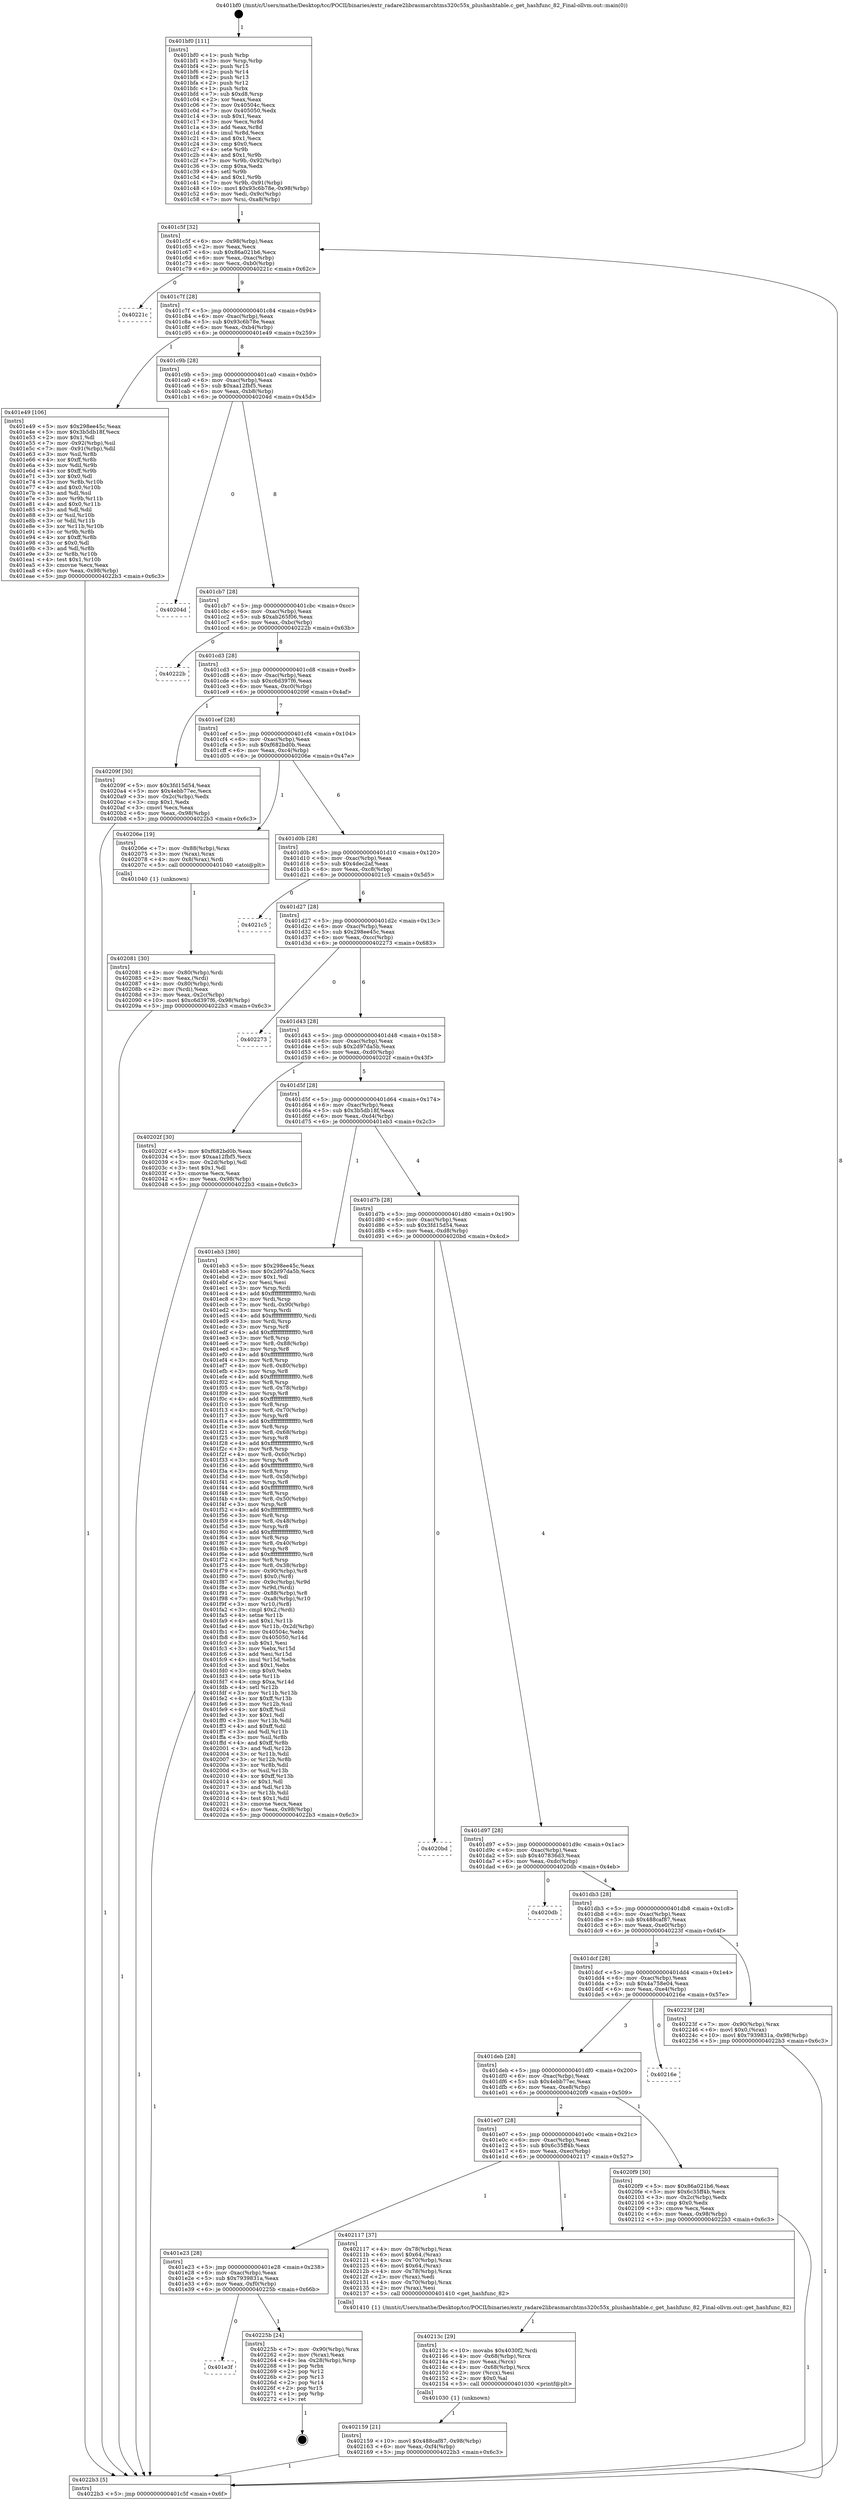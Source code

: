 digraph "0x401bf0" {
  label = "0x401bf0 (/mnt/c/Users/mathe/Desktop/tcc/POCII/binaries/extr_radare2librasmarchtms320c55x_plushashtable.c_get_hashfunc_82_Final-ollvm.out::main(0))"
  labelloc = "t"
  node[shape=record]

  Entry [label="",width=0.3,height=0.3,shape=circle,fillcolor=black,style=filled]
  "0x401c5f" [label="{
     0x401c5f [32]\l
     | [instrs]\l
     &nbsp;&nbsp;0x401c5f \<+6\>: mov -0x98(%rbp),%eax\l
     &nbsp;&nbsp;0x401c65 \<+2\>: mov %eax,%ecx\l
     &nbsp;&nbsp;0x401c67 \<+6\>: sub $0x86a021b6,%ecx\l
     &nbsp;&nbsp;0x401c6d \<+6\>: mov %eax,-0xac(%rbp)\l
     &nbsp;&nbsp;0x401c73 \<+6\>: mov %ecx,-0xb0(%rbp)\l
     &nbsp;&nbsp;0x401c79 \<+6\>: je 000000000040221c \<main+0x62c\>\l
  }"]
  "0x40221c" [label="{
     0x40221c\l
  }", style=dashed]
  "0x401c7f" [label="{
     0x401c7f [28]\l
     | [instrs]\l
     &nbsp;&nbsp;0x401c7f \<+5\>: jmp 0000000000401c84 \<main+0x94\>\l
     &nbsp;&nbsp;0x401c84 \<+6\>: mov -0xac(%rbp),%eax\l
     &nbsp;&nbsp;0x401c8a \<+5\>: sub $0x93c6b78e,%eax\l
     &nbsp;&nbsp;0x401c8f \<+6\>: mov %eax,-0xb4(%rbp)\l
     &nbsp;&nbsp;0x401c95 \<+6\>: je 0000000000401e49 \<main+0x259\>\l
  }"]
  Exit [label="",width=0.3,height=0.3,shape=circle,fillcolor=black,style=filled,peripheries=2]
  "0x401e49" [label="{
     0x401e49 [106]\l
     | [instrs]\l
     &nbsp;&nbsp;0x401e49 \<+5\>: mov $0x298ee45c,%eax\l
     &nbsp;&nbsp;0x401e4e \<+5\>: mov $0x3b5db18f,%ecx\l
     &nbsp;&nbsp;0x401e53 \<+2\>: mov $0x1,%dl\l
     &nbsp;&nbsp;0x401e55 \<+7\>: mov -0x92(%rbp),%sil\l
     &nbsp;&nbsp;0x401e5c \<+7\>: mov -0x91(%rbp),%dil\l
     &nbsp;&nbsp;0x401e63 \<+3\>: mov %sil,%r8b\l
     &nbsp;&nbsp;0x401e66 \<+4\>: xor $0xff,%r8b\l
     &nbsp;&nbsp;0x401e6a \<+3\>: mov %dil,%r9b\l
     &nbsp;&nbsp;0x401e6d \<+4\>: xor $0xff,%r9b\l
     &nbsp;&nbsp;0x401e71 \<+3\>: xor $0x0,%dl\l
     &nbsp;&nbsp;0x401e74 \<+3\>: mov %r8b,%r10b\l
     &nbsp;&nbsp;0x401e77 \<+4\>: and $0x0,%r10b\l
     &nbsp;&nbsp;0x401e7b \<+3\>: and %dl,%sil\l
     &nbsp;&nbsp;0x401e7e \<+3\>: mov %r9b,%r11b\l
     &nbsp;&nbsp;0x401e81 \<+4\>: and $0x0,%r11b\l
     &nbsp;&nbsp;0x401e85 \<+3\>: and %dl,%dil\l
     &nbsp;&nbsp;0x401e88 \<+3\>: or %sil,%r10b\l
     &nbsp;&nbsp;0x401e8b \<+3\>: or %dil,%r11b\l
     &nbsp;&nbsp;0x401e8e \<+3\>: xor %r11b,%r10b\l
     &nbsp;&nbsp;0x401e91 \<+3\>: or %r9b,%r8b\l
     &nbsp;&nbsp;0x401e94 \<+4\>: xor $0xff,%r8b\l
     &nbsp;&nbsp;0x401e98 \<+3\>: or $0x0,%dl\l
     &nbsp;&nbsp;0x401e9b \<+3\>: and %dl,%r8b\l
     &nbsp;&nbsp;0x401e9e \<+3\>: or %r8b,%r10b\l
     &nbsp;&nbsp;0x401ea1 \<+4\>: test $0x1,%r10b\l
     &nbsp;&nbsp;0x401ea5 \<+3\>: cmovne %ecx,%eax\l
     &nbsp;&nbsp;0x401ea8 \<+6\>: mov %eax,-0x98(%rbp)\l
     &nbsp;&nbsp;0x401eae \<+5\>: jmp 00000000004022b3 \<main+0x6c3\>\l
  }"]
  "0x401c9b" [label="{
     0x401c9b [28]\l
     | [instrs]\l
     &nbsp;&nbsp;0x401c9b \<+5\>: jmp 0000000000401ca0 \<main+0xb0\>\l
     &nbsp;&nbsp;0x401ca0 \<+6\>: mov -0xac(%rbp),%eax\l
     &nbsp;&nbsp;0x401ca6 \<+5\>: sub $0xaa12fbf5,%eax\l
     &nbsp;&nbsp;0x401cab \<+6\>: mov %eax,-0xb8(%rbp)\l
     &nbsp;&nbsp;0x401cb1 \<+6\>: je 000000000040204d \<main+0x45d\>\l
  }"]
  "0x4022b3" [label="{
     0x4022b3 [5]\l
     | [instrs]\l
     &nbsp;&nbsp;0x4022b3 \<+5\>: jmp 0000000000401c5f \<main+0x6f\>\l
  }"]
  "0x401bf0" [label="{
     0x401bf0 [111]\l
     | [instrs]\l
     &nbsp;&nbsp;0x401bf0 \<+1\>: push %rbp\l
     &nbsp;&nbsp;0x401bf1 \<+3\>: mov %rsp,%rbp\l
     &nbsp;&nbsp;0x401bf4 \<+2\>: push %r15\l
     &nbsp;&nbsp;0x401bf6 \<+2\>: push %r14\l
     &nbsp;&nbsp;0x401bf8 \<+2\>: push %r13\l
     &nbsp;&nbsp;0x401bfa \<+2\>: push %r12\l
     &nbsp;&nbsp;0x401bfc \<+1\>: push %rbx\l
     &nbsp;&nbsp;0x401bfd \<+7\>: sub $0xd8,%rsp\l
     &nbsp;&nbsp;0x401c04 \<+2\>: xor %eax,%eax\l
     &nbsp;&nbsp;0x401c06 \<+7\>: mov 0x40504c,%ecx\l
     &nbsp;&nbsp;0x401c0d \<+7\>: mov 0x405050,%edx\l
     &nbsp;&nbsp;0x401c14 \<+3\>: sub $0x1,%eax\l
     &nbsp;&nbsp;0x401c17 \<+3\>: mov %ecx,%r8d\l
     &nbsp;&nbsp;0x401c1a \<+3\>: add %eax,%r8d\l
     &nbsp;&nbsp;0x401c1d \<+4\>: imul %r8d,%ecx\l
     &nbsp;&nbsp;0x401c21 \<+3\>: and $0x1,%ecx\l
     &nbsp;&nbsp;0x401c24 \<+3\>: cmp $0x0,%ecx\l
     &nbsp;&nbsp;0x401c27 \<+4\>: sete %r9b\l
     &nbsp;&nbsp;0x401c2b \<+4\>: and $0x1,%r9b\l
     &nbsp;&nbsp;0x401c2f \<+7\>: mov %r9b,-0x92(%rbp)\l
     &nbsp;&nbsp;0x401c36 \<+3\>: cmp $0xa,%edx\l
     &nbsp;&nbsp;0x401c39 \<+4\>: setl %r9b\l
     &nbsp;&nbsp;0x401c3d \<+4\>: and $0x1,%r9b\l
     &nbsp;&nbsp;0x401c41 \<+7\>: mov %r9b,-0x91(%rbp)\l
     &nbsp;&nbsp;0x401c48 \<+10\>: movl $0x93c6b78e,-0x98(%rbp)\l
     &nbsp;&nbsp;0x401c52 \<+6\>: mov %edi,-0x9c(%rbp)\l
     &nbsp;&nbsp;0x401c58 \<+7\>: mov %rsi,-0xa8(%rbp)\l
  }"]
  "0x401e3f" [label="{
     0x401e3f\l
  }", style=dashed]
  "0x40204d" [label="{
     0x40204d\l
  }", style=dashed]
  "0x401cb7" [label="{
     0x401cb7 [28]\l
     | [instrs]\l
     &nbsp;&nbsp;0x401cb7 \<+5\>: jmp 0000000000401cbc \<main+0xcc\>\l
     &nbsp;&nbsp;0x401cbc \<+6\>: mov -0xac(%rbp),%eax\l
     &nbsp;&nbsp;0x401cc2 \<+5\>: sub $0xab265f06,%eax\l
     &nbsp;&nbsp;0x401cc7 \<+6\>: mov %eax,-0xbc(%rbp)\l
     &nbsp;&nbsp;0x401ccd \<+6\>: je 000000000040222b \<main+0x63b\>\l
  }"]
  "0x40225b" [label="{
     0x40225b [24]\l
     | [instrs]\l
     &nbsp;&nbsp;0x40225b \<+7\>: mov -0x90(%rbp),%rax\l
     &nbsp;&nbsp;0x402262 \<+2\>: mov (%rax),%eax\l
     &nbsp;&nbsp;0x402264 \<+4\>: lea -0x28(%rbp),%rsp\l
     &nbsp;&nbsp;0x402268 \<+1\>: pop %rbx\l
     &nbsp;&nbsp;0x402269 \<+2\>: pop %r12\l
     &nbsp;&nbsp;0x40226b \<+2\>: pop %r13\l
     &nbsp;&nbsp;0x40226d \<+2\>: pop %r14\l
     &nbsp;&nbsp;0x40226f \<+2\>: pop %r15\l
     &nbsp;&nbsp;0x402271 \<+1\>: pop %rbp\l
     &nbsp;&nbsp;0x402272 \<+1\>: ret\l
  }"]
  "0x40222b" [label="{
     0x40222b\l
  }", style=dashed]
  "0x401cd3" [label="{
     0x401cd3 [28]\l
     | [instrs]\l
     &nbsp;&nbsp;0x401cd3 \<+5\>: jmp 0000000000401cd8 \<main+0xe8\>\l
     &nbsp;&nbsp;0x401cd8 \<+6\>: mov -0xac(%rbp),%eax\l
     &nbsp;&nbsp;0x401cde \<+5\>: sub $0xc6d397f6,%eax\l
     &nbsp;&nbsp;0x401ce3 \<+6\>: mov %eax,-0xc0(%rbp)\l
     &nbsp;&nbsp;0x401ce9 \<+6\>: je 000000000040209f \<main+0x4af\>\l
  }"]
  "0x402159" [label="{
     0x402159 [21]\l
     | [instrs]\l
     &nbsp;&nbsp;0x402159 \<+10\>: movl $0x488caf87,-0x98(%rbp)\l
     &nbsp;&nbsp;0x402163 \<+6\>: mov %eax,-0xf4(%rbp)\l
     &nbsp;&nbsp;0x402169 \<+5\>: jmp 00000000004022b3 \<main+0x6c3\>\l
  }"]
  "0x40209f" [label="{
     0x40209f [30]\l
     | [instrs]\l
     &nbsp;&nbsp;0x40209f \<+5\>: mov $0x3fd15d54,%eax\l
     &nbsp;&nbsp;0x4020a4 \<+5\>: mov $0x4ebb77ec,%ecx\l
     &nbsp;&nbsp;0x4020a9 \<+3\>: mov -0x2c(%rbp),%edx\l
     &nbsp;&nbsp;0x4020ac \<+3\>: cmp $0x1,%edx\l
     &nbsp;&nbsp;0x4020af \<+3\>: cmovl %ecx,%eax\l
     &nbsp;&nbsp;0x4020b2 \<+6\>: mov %eax,-0x98(%rbp)\l
     &nbsp;&nbsp;0x4020b8 \<+5\>: jmp 00000000004022b3 \<main+0x6c3\>\l
  }"]
  "0x401cef" [label="{
     0x401cef [28]\l
     | [instrs]\l
     &nbsp;&nbsp;0x401cef \<+5\>: jmp 0000000000401cf4 \<main+0x104\>\l
     &nbsp;&nbsp;0x401cf4 \<+6\>: mov -0xac(%rbp),%eax\l
     &nbsp;&nbsp;0x401cfa \<+5\>: sub $0xf682bd0b,%eax\l
     &nbsp;&nbsp;0x401cff \<+6\>: mov %eax,-0xc4(%rbp)\l
     &nbsp;&nbsp;0x401d05 \<+6\>: je 000000000040206e \<main+0x47e\>\l
  }"]
  "0x40213c" [label="{
     0x40213c [29]\l
     | [instrs]\l
     &nbsp;&nbsp;0x40213c \<+10\>: movabs $0x4030f2,%rdi\l
     &nbsp;&nbsp;0x402146 \<+4\>: mov -0x68(%rbp),%rcx\l
     &nbsp;&nbsp;0x40214a \<+2\>: mov %eax,(%rcx)\l
     &nbsp;&nbsp;0x40214c \<+4\>: mov -0x68(%rbp),%rcx\l
     &nbsp;&nbsp;0x402150 \<+2\>: mov (%rcx),%esi\l
     &nbsp;&nbsp;0x402152 \<+2\>: mov $0x0,%al\l
     &nbsp;&nbsp;0x402154 \<+5\>: call 0000000000401030 \<printf@plt\>\l
     | [calls]\l
     &nbsp;&nbsp;0x401030 \{1\} (unknown)\l
  }"]
  "0x40206e" [label="{
     0x40206e [19]\l
     | [instrs]\l
     &nbsp;&nbsp;0x40206e \<+7\>: mov -0x88(%rbp),%rax\l
     &nbsp;&nbsp;0x402075 \<+3\>: mov (%rax),%rax\l
     &nbsp;&nbsp;0x402078 \<+4\>: mov 0x8(%rax),%rdi\l
     &nbsp;&nbsp;0x40207c \<+5\>: call 0000000000401040 \<atoi@plt\>\l
     | [calls]\l
     &nbsp;&nbsp;0x401040 \{1\} (unknown)\l
  }"]
  "0x401d0b" [label="{
     0x401d0b [28]\l
     | [instrs]\l
     &nbsp;&nbsp;0x401d0b \<+5\>: jmp 0000000000401d10 \<main+0x120\>\l
     &nbsp;&nbsp;0x401d10 \<+6\>: mov -0xac(%rbp),%eax\l
     &nbsp;&nbsp;0x401d16 \<+5\>: sub $0x4dec2af,%eax\l
     &nbsp;&nbsp;0x401d1b \<+6\>: mov %eax,-0xc8(%rbp)\l
     &nbsp;&nbsp;0x401d21 \<+6\>: je 00000000004021c5 \<main+0x5d5\>\l
  }"]
  "0x401e23" [label="{
     0x401e23 [28]\l
     | [instrs]\l
     &nbsp;&nbsp;0x401e23 \<+5\>: jmp 0000000000401e28 \<main+0x238\>\l
     &nbsp;&nbsp;0x401e28 \<+6\>: mov -0xac(%rbp),%eax\l
     &nbsp;&nbsp;0x401e2e \<+5\>: sub $0x7939831a,%eax\l
     &nbsp;&nbsp;0x401e33 \<+6\>: mov %eax,-0xf0(%rbp)\l
     &nbsp;&nbsp;0x401e39 \<+6\>: je 000000000040225b \<main+0x66b\>\l
  }"]
  "0x4021c5" [label="{
     0x4021c5\l
  }", style=dashed]
  "0x401d27" [label="{
     0x401d27 [28]\l
     | [instrs]\l
     &nbsp;&nbsp;0x401d27 \<+5\>: jmp 0000000000401d2c \<main+0x13c\>\l
     &nbsp;&nbsp;0x401d2c \<+6\>: mov -0xac(%rbp),%eax\l
     &nbsp;&nbsp;0x401d32 \<+5\>: sub $0x298ee45c,%eax\l
     &nbsp;&nbsp;0x401d37 \<+6\>: mov %eax,-0xcc(%rbp)\l
     &nbsp;&nbsp;0x401d3d \<+6\>: je 0000000000402273 \<main+0x683\>\l
  }"]
  "0x402117" [label="{
     0x402117 [37]\l
     | [instrs]\l
     &nbsp;&nbsp;0x402117 \<+4\>: mov -0x78(%rbp),%rax\l
     &nbsp;&nbsp;0x40211b \<+6\>: movl $0x64,(%rax)\l
     &nbsp;&nbsp;0x402121 \<+4\>: mov -0x70(%rbp),%rax\l
     &nbsp;&nbsp;0x402125 \<+6\>: movl $0x64,(%rax)\l
     &nbsp;&nbsp;0x40212b \<+4\>: mov -0x78(%rbp),%rax\l
     &nbsp;&nbsp;0x40212f \<+2\>: mov (%rax),%edi\l
     &nbsp;&nbsp;0x402131 \<+4\>: mov -0x70(%rbp),%rax\l
     &nbsp;&nbsp;0x402135 \<+2\>: mov (%rax),%esi\l
     &nbsp;&nbsp;0x402137 \<+5\>: call 0000000000401410 \<get_hashfunc_82\>\l
     | [calls]\l
     &nbsp;&nbsp;0x401410 \{1\} (/mnt/c/Users/mathe/Desktop/tcc/POCII/binaries/extr_radare2librasmarchtms320c55x_plushashtable.c_get_hashfunc_82_Final-ollvm.out::get_hashfunc_82)\l
  }"]
  "0x402273" [label="{
     0x402273\l
  }", style=dashed]
  "0x401d43" [label="{
     0x401d43 [28]\l
     | [instrs]\l
     &nbsp;&nbsp;0x401d43 \<+5\>: jmp 0000000000401d48 \<main+0x158\>\l
     &nbsp;&nbsp;0x401d48 \<+6\>: mov -0xac(%rbp),%eax\l
     &nbsp;&nbsp;0x401d4e \<+5\>: sub $0x2d97da5b,%eax\l
     &nbsp;&nbsp;0x401d53 \<+6\>: mov %eax,-0xd0(%rbp)\l
     &nbsp;&nbsp;0x401d59 \<+6\>: je 000000000040202f \<main+0x43f\>\l
  }"]
  "0x401e07" [label="{
     0x401e07 [28]\l
     | [instrs]\l
     &nbsp;&nbsp;0x401e07 \<+5\>: jmp 0000000000401e0c \<main+0x21c\>\l
     &nbsp;&nbsp;0x401e0c \<+6\>: mov -0xac(%rbp),%eax\l
     &nbsp;&nbsp;0x401e12 \<+5\>: sub $0x6c35ff4b,%eax\l
     &nbsp;&nbsp;0x401e17 \<+6\>: mov %eax,-0xec(%rbp)\l
     &nbsp;&nbsp;0x401e1d \<+6\>: je 0000000000402117 \<main+0x527\>\l
  }"]
  "0x40202f" [label="{
     0x40202f [30]\l
     | [instrs]\l
     &nbsp;&nbsp;0x40202f \<+5\>: mov $0xf682bd0b,%eax\l
     &nbsp;&nbsp;0x402034 \<+5\>: mov $0xaa12fbf5,%ecx\l
     &nbsp;&nbsp;0x402039 \<+3\>: mov -0x2d(%rbp),%dl\l
     &nbsp;&nbsp;0x40203c \<+3\>: test $0x1,%dl\l
     &nbsp;&nbsp;0x40203f \<+3\>: cmovne %ecx,%eax\l
     &nbsp;&nbsp;0x402042 \<+6\>: mov %eax,-0x98(%rbp)\l
     &nbsp;&nbsp;0x402048 \<+5\>: jmp 00000000004022b3 \<main+0x6c3\>\l
  }"]
  "0x401d5f" [label="{
     0x401d5f [28]\l
     | [instrs]\l
     &nbsp;&nbsp;0x401d5f \<+5\>: jmp 0000000000401d64 \<main+0x174\>\l
     &nbsp;&nbsp;0x401d64 \<+6\>: mov -0xac(%rbp),%eax\l
     &nbsp;&nbsp;0x401d6a \<+5\>: sub $0x3b5db18f,%eax\l
     &nbsp;&nbsp;0x401d6f \<+6\>: mov %eax,-0xd4(%rbp)\l
     &nbsp;&nbsp;0x401d75 \<+6\>: je 0000000000401eb3 \<main+0x2c3\>\l
  }"]
  "0x4020f9" [label="{
     0x4020f9 [30]\l
     | [instrs]\l
     &nbsp;&nbsp;0x4020f9 \<+5\>: mov $0x86a021b6,%eax\l
     &nbsp;&nbsp;0x4020fe \<+5\>: mov $0x6c35ff4b,%ecx\l
     &nbsp;&nbsp;0x402103 \<+3\>: mov -0x2c(%rbp),%edx\l
     &nbsp;&nbsp;0x402106 \<+3\>: cmp $0x0,%edx\l
     &nbsp;&nbsp;0x402109 \<+3\>: cmove %ecx,%eax\l
     &nbsp;&nbsp;0x40210c \<+6\>: mov %eax,-0x98(%rbp)\l
     &nbsp;&nbsp;0x402112 \<+5\>: jmp 00000000004022b3 \<main+0x6c3\>\l
  }"]
  "0x401eb3" [label="{
     0x401eb3 [380]\l
     | [instrs]\l
     &nbsp;&nbsp;0x401eb3 \<+5\>: mov $0x298ee45c,%eax\l
     &nbsp;&nbsp;0x401eb8 \<+5\>: mov $0x2d97da5b,%ecx\l
     &nbsp;&nbsp;0x401ebd \<+2\>: mov $0x1,%dl\l
     &nbsp;&nbsp;0x401ebf \<+2\>: xor %esi,%esi\l
     &nbsp;&nbsp;0x401ec1 \<+3\>: mov %rsp,%rdi\l
     &nbsp;&nbsp;0x401ec4 \<+4\>: add $0xfffffffffffffff0,%rdi\l
     &nbsp;&nbsp;0x401ec8 \<+3\>: mov %rdi,%rsp\l
     &nbsp;&nbsp;0x401ecb \<+7\>: mov %rdi,-0x90(%rbp)\l
     &nbsp;&nbsp;0x401ed2 \<+3\>: mov %rsp,%rdi\l
     &nbsp;&nbsp;0x401ed5 \<+4\>: add $0xfffffffffffffff0,%rdi\l
     &nbsp;&nbsp;0x401ed9 \<+3\>: mov %rdi,%rsp\l
     &nbsp;&nbsp;0x401edc \<+3\>: mov %rsp,%r8\l
     &nbsp;&nbsp;0x401edf \<+4\>: add $0xfffffffffffffff0,%r8\l
     &nbsp;&nbsp;0x401ee3 \<+3\>: mov %r8,%rsp\l
     &nbsp;&nbsp;0x401ee6 \<+7\>: mov %r8,-0x88(%rbp)\l
     &nbsp;&nbsp;0x401eed \<+3\>: mov %rsp,%r8\l
     &nbsp;&nbsp;0x401ef0 \<+4\>: add $0xfffffffffffffff0,%r8\l
     &nbsp;&nbsp;0x401ef4 \<+3\>: mov %r8,%rsp\l
     &nbsp;&nbsp;0x401ef7 \<+4\>: mov %r8,-0x80(%rbp)\l
     &nbsp;&nbsp;0x401efb \<+3\>: mov %rsp,%r8\l
     &nbsp;&nbsp;0x401efe \<+4\>: add $0xfffffffffffffff0,%r8\l
     &nbsp;&nbsp;0x401f02 \<+3\>: mov %r8,%rsp\l
     &nbsp;&nbsp;0x401f05 \<+4\>: mov %r8,-0x78(%rbp)\l
     &nbsp;&nbsp;0x401f09 \<+3\>: mov %rsp,%r8\l
     &nbsp;&nbsp;0x401f0c \<+4\>: add $0xfffffffffffffff0,%r8\l
     &nbsp;&nbsp;0x401f10 \<+3\>: mov %r8,%rsp\l
     &nbsp;&nbsp;0x401f13 \<+4\>: mov %r8,-0x70(%rbp)\l
     &nbsp;&nbsp;0x401f17 \<+3\>: mov %rsp,%r8\l
     &nbsp;&nbsp;0x401f1a \<+4\>: add $0xfffffffffffffff0,%r8\l
     &nbsp;&nbsp;0x401f1e \<+3\>: mov %r8,%rsp\l
     &nbsp;&nbsp;0x401f21 \<+4\>: mov %r8,-0x68(%rbp)\l
     &nbsp;&nbsp;0x401f25 \<+3\>: mov %rsp,%r8\l
     &nbsp;&nbsp;0x401f28 \<+4\>: add $0xfffffffffffffff0,%r8\l
     &nbsp;&nbsp;0x401f2c \<+3\>: mov %r8,%rsp\l
     &nbsp;&nbsp;0x401f2f \<+4\>: mov %r8,-0x60(%rbp)\l
     &nbsp;&nbsp;0x401f33 \<+3\>: mov %rsp,%r8\l
     &nbsp;&nbsp;0x401f36 \<+4\>: add $0xfffffffffffffff0,%r8\l
     &nbsp;&nbsp;0x401f3a \<+3\>: mov %r8,%rsp\l
     &nbsp;&nbsp;0x401f3d \<+4\>: mov %r8,-0x58(%rbp)\l
     &nbsp;&nbsp;0x401f41 \<+3\>: mov %rsp,%r8\l
     &nbsp;&nbsp;0x401f44 \<+4\>: add $0xfffffffffffffff0,%r8\l
     &nbsp;&nbsp;0x401f48 \<+3\>: mov %r8,%rsp\l
     &nbsp;&nbsp;0x401f4b \<+4\>: mov %r8,-0x50(%rbp)\l
     &nbsp;&nbsp;0x401f4f \<+3\>: mov %rsp,%r8\l
     &nbsp;&nbsp;0x401f52 \<+4\>: add $0xfffffffffffffff0,%r8\l
     &nbsp;&nbsp;0x401f56 \<+3\>: mov %r8,%rsp\l
     &nbsp;&nbsp;0x401f59 \<+4\>: mov %r8,-0x48(%rbp)\l
     &nbsp;&nbsp;0x401f5d \<+3\>: mov %rsp,%r8\l
     &nbsp;&nbsp;0x401f60 \<+4\>: add $0xfffffffffffffff0,%r8\l
     &nbsp;&nbsp;0x401f64 \<+3\>: mov %r8,%rsp\l
     &nbsp;&nbsp;0x401f67 \<+4\>: mov %r8,-0x40(%rbp)\l
     &nbsp;&nbsp;0x401f6b \<+3\>: mov %rsp,%r8\l
     &nbsp;&nbsp;0x401f6e \<+4\>: add $0xfffffffffffffff0,%r8\l
     &nbsp;&nbsp;0x401f72 \<+3\>: mov %r8,%rsp\l
     &nbsp;&nbsp;0x401f75 \<+4\>: mov %r8,-0x38(%rbp)\l
     &nbsp;&nbsp;0x401f79 \<+7\>: mov -0x90(%rbp),%r8\l
     &nbsp;&nbsp;0x401f80 \<+7\>: movl $0x0,(%r8)\l
     &nbsp;&nbsp;0x401f87 \<+7\>: mov -0x9c(%rbp),%r9d\l
     &nbsp;&nbsp;0x401f8e \<+3\>: mov %r9d,(%rdi)\l
     &nbsp;&nbsp;0x401f91 \<+7\>: mov -0x88(%rbp),%r8\l
     &nbsp;&nbsp;0x401f98 \<+7\>: mov -0xa8(%rbp),%r10\l
     &nbsp;&nbsp;0x401f9f \<+3\>: mov %r10,(%r8)\l
     &nbsp;&nbsp;0x401fa2 \<+3\>: cmpl $0x2,(%rdi)\l
     &nbsp;&nbsp;0x401fa5 \<+4\>: setne %r11b\l
     &nbsp;&nbsp;0x401fa9 \<+4\>: and $0x1,%r11b\l
     &nbsp;&nbsp;0x401fad \<+4\>: mov %r11b,-0x2d(%rbp)\l
     &nbsp;&nbsp;0x401fb1 \<+7\>: mov 0x40504c,%ebx\l
     &nbsp;&nbsp;0x401fb8 \<+8\>: mov 0x405050,%r14d\l
     &nbsp;&nbsp;0x401fc0 \<+3\>: sub $0x1,%esi\l
     &nbsp;&nbsp;0x401fc3 \<+3\>: mov %ebx,%r15d\l
     &nbsp;&nbsp;0x401fc6 \<+3\>: add %esi,%r15d\l
     &nbsp;&nbsp;0x401fc9 \<+4\>: imul %r15d,%ebx\l
     &nbsp;&nbsp;0x401fcd \<+3\>: and $0x1,%ebx\l
     &nbsp;&nbsp;0x401fd0 \<+3\>: cmp $0x0,%ebx\l
     &nbsp;&nbsp;0x401fd3 \<+4\>: sete %r11b\l
     &nbsp;&nbsp;0x401fd7 \<+4\>: cmp $0xa,%r14d\l
     &nbsp;&nbsp;0x401fdb \<+4\>: setl %r12b\l
     &nbsp;&nbsp;0x401fdf \<+3\>: mov %r11b,%r13b\l
     &nbsp;&nbsp;0x401fe2 \<+4\>: xor $0xff,%r13b\l
     &nbsp;&nbsp;0x401fe6 \<+3\>: mov %r12b,%sil\l
     &nbsp;&nbsp;0x401fe9 \<+4\>: xor $0xff,%sil\l
     &nbsp;&nbsp;0x401fed \<+3\>: xor $0x1,%dl\l
     &nbsp;&nbsp;0x401ff0 \<+3\>: mov %r13b,%dil\l
     &nbsp;&nbsp;0x401ff3 \<+4\>: and $0xff,%dil\l
     &nbsp;&nbsp;0x401ff7 \<+3\>: and %dl,%r11b\l
     &nbsp;&nbsp;0x401ffa \<+3\>: mov %sil,%r8b\l
     &nbsp;&nbsp;0x401ffd \<+4\>: and $0xff,%r8b\l
     &nbsp;&nbsp;0x402001 \<+3\>: and %dl,%r12b\l
     &nbsp;&nbsp;0x402004 \<+3\>: or %r11b,%dil\l
     &nbsp;&nbsp;0x402007 \<+3\>: or %r12b,%r8b\l
     &nbsp;&nbsp;0x40200a \<+3\>: xor %r8b,%dil\l
     &nbsp;&nbsp;0x40200d \<+3\>: or %sil,%r13b\l
     &nbsp;&nbsp;0x402010 \<+4\>: xor $0xff,%r13b\l
     &nbsp;&nbsp;0x402014 \<+3\>: or $0x1,%dl\l
     &nbsp;&nbsp;0x402017 \<+3\>: and %dl,%r13b\l
     &nbsp;&nbsp;0x40201a \<+3\>: or %r13b,%dil\l
     &nbsp;&nbsp;0x40201d \<+4\>: test $0x1,%dil\l
     &nbsp;&nbsp;0x402021 \<+3\>: cmovne %ecx,%eax\l
     &nbsp;&nbsp;0x402024 \<+6\>: mov %eax,-0x98(%rbp)\l
     &nbsp;&nbsp;0x40202a \<+5\>: jmp 00000000004022b3 \<main+0x6c3\>\l
  }"]
  "0x401d7b" [label="{
     0x401d7b [28]\l
     | [instrs]\l
     &nbsp;&nbsp;0x401d7b \<+5\>: jmp 0000000000401d80 \<main+0x190\>\l
     &nbsp;&nbsp;0x401d80 \<+6\>: mov -0xac(%rbp),%eax\l
     &nbsp;&nbsp;0x401d86 \<+5\>: sub $0x3fd15d54,%eax\l
     &nbsp;&nbsp;0x401d8b \<+6\>: mov %eax,-0xd8(%rbp)\l
     &nbsp;&nbsp;0x401d91 \<+6\>: je 00000000004020bd \<main+0x4cd\>\l
  }"]
  "0x401deb" [label="{
     0x401deb [28]\l
     | [instrs]\l
     &nbsp;&nbsp;0x401deb \<+5\>: jmp 0000000000401df0 \<main+0x200\>\l
     &nbsp;&nbsp;0x401df0 \<+6\>: mov -0xac(%rbp),%eax\l
     &nbsp;&nbsp;0x401df6 \<+5\>: sub $0x4ebb77ec,%eax\l
     &nbsp;&nbsp;0x401dfb \<+6\>: mov %eax,-0xe8(%rbp)\l
     &nbsp;&nbsp;0x401e01 \<+6\>: je 00000000004020f9 \<main+0x509\>\l
  }"]
  "0x402081" [label="{
     0x402081 [30]\l
     | [instrs]\l
     &nbsp;&nbsp;0x402081 \<+4\>: mov -0x80(%rbp),%rdi\l
     &nbsp;&nbsp;0x402085 \<+2\>: mov %eax,(%rdi)\l
     &nbsp;&nbsp;0x402087 \<+4\>: mov -0x80(%rbp),%rdi\l
     &nbsp;&nbsp;0x40208b \<+2\>: mov (%rdi),%eax\l
     &nbsp;&nbsp;0x40208d \<+3\>: mov %eax,-0x2c(%rbp)\l
     &nbsp;&nbsp;0x402090 \<+10\>: movl $0xc6d397f6,-0x98(%rbp)\l
     &nbsp;&nbsp;0x40209a \<+5\>: jmp 00000000004022b3 \<main+0x6c3\>\l
  }"]
  "0x40216e" [label="{
     0x40216e\l
  }", style=dashed]
  "0x4020bd" [label="{
     0x4020bd\l
  }", style=dashed]
  "0x401d97" [label="{
     0x401d97 [28]\l
     | [instrs]\l
     &nbsp;&nbsp;0x401d97 \<+5\>: jmp 0000000000401d9c \<main+0x1ac\>\l
     &nbsp;&nbsp;0x401d9c \<+6\>: mov -0xac(%rbp),%eax\l
     &nbsp;&nbsp;0x401da2 \<+5\>: sub $0x407836d3,%eax\l
     &nbsp;&nbsp;0x401da7 \<+6\>: mov %eax,-0xdc(%rbp)\l
     &nbsp;&nbsp;0x401dad \<+6\>: je 00000000004020db \<main+0x4eb\>\l
  }"]
  "0x401dcf" [label="{
     0x401dcf [28]\l
     | [instrs]\l
     &nbsp;&nbsp;0x401dcf \<+5\>: jmp 0000000000401dd4 \<main+0x1e4\>\l
     &nbsp;&nbsp;0x401dd4 \<+6\>: mov -0xac(%rbp),%eax\l
     &nbsp;&nbsp;0x401dda \<+5\>: sub $0x4a758e04,%eax\l
     &nbsp;&nbsp;0x401ddf \<+6\>: mov %eax,-0xe4(%rbp)\l
     &nbsp;&nbsp;0x401de5 \<+6\>: je 000000000040216e \<main+0x57e\>\l
  }"]
  "0x4020db" [label="{
     0x4020db\l
  }", style=dashed]
  "0x401db3" [label="{
     0x401db3 [28]\l
     | [instrs]\l
     &nbsp;&nbsp;0x401db3 \<+5\>: jmp 0000000000401db8 \<main+0x1c8\>\l
     &nbsp;&nbsp;0x401db8 \<+6\>: mov -0xac(%rbp),%eax\l
     &nbsp;&nbsp;0x401dbe \<+5\>: sub $0x488caf87,%eax\l
     &nbsp;&nbsp;0x401dc3 \<+6\>: mov %eax,-0xe0(%rbp)\l
     &nbsp;&nbsp;0x401dc9 \<+6\>: je 000000000040223f \<main+0x64f\>\l
  }"]
  "0x40223f" [label="{
     0x40223f [28]\l
     | [instrs]\l
     &nbsp;&nbsp;0x40223f \<+7\>: mov -0x90(%rbp),%rax\l
     &nbsp;&nbsp;0x402246 \<+6\>: movl $0x0,(%rax)\l
     &nbsp;&nbsp;0x40224c \<+10\>: movl $0x7939831a,-0x98(%rbp)\l
     &nbsp;&nbsp;0x402256 \<+5\>: jmp 00000000004022b3 \<main+0x6c3\>\l
  }"]
  Entry -> "0x401bf0" [label=" 1"]
  "0x401c5f" -> "0x40221c" [label=" 0"]
  "0x401c5f" -> "0x401c7f" [label=" 9"]
  "0x40225b" -> Exit [label=" 1"]
  "0x401c7f" -> "0x401e49" [label=" 1"]
  "0x401c7f" -> "0x401c9b" [label=" 8"]
  "0x401e49" -> "0x4022b3" [label=" 1"]
  "0x401bf0" -> "0x401c5f" [label=" 1"]
  "0x4022b3" -> "0x401c5f" [label=" 8"]
  "0x401e23" -> "0x401e3f" [label=" 0"]
  "0x401c9b" -> "0x40204d" [label=" 0"]
  "0x401c9b" -> "0x401cb7" [label=" 8"]
  "0x401e23" -> "0x40225b" [label=" 1"]
  "0x401cb7" -> "0x40222b" [label=" 0"]
  "0x401cb7" -> "0x401cd3" [label=" 8"]
  "0x40223f" -> "0x4022b3" [label=" 1"]
  "0x401cd3" -> "0x40209f" [label=" 1"]
  "0x401cd3" -> "0x401cef" [label=" 7"]
  "0x402159" -> "0x4022b3" [label=" 1"]
  "0x401cef" -> "0x40206e" [label=" 1"]
  "0x401cef" -> "0x401d0b" [label=" 6"]
  "0x40213c" -> "0x402159" [label=" 1"]
  "0x401d0b" -> "0x4021c5" [label=" 0"]
  "0x401d0b" -> "0x401d27" [label=" 6"]
  "0x402117" -> "0x40213c" [label=" 1"]
  "0x401d27" -> "0x402273" [label=" 0"]
  "0x401d27" -> "0x401d43" [label=" 6"]
  "0x401e07" -> "0x401e23" [label=" 1"]
  "0x401d43" -> "0x40202f" [label=" 1"]
  "0x401d43" -> "0x401d5f" [label=" 5"]
  "0x401e07" -> "0x402117" [label=" 1"]
  "0x401d5f" -> "0x401eb3" [label=" 1"]
  "0x401d5f" -> "0x401d7b" [label=" 4"]
  "0x4020f9" -> "0x4022b3" [label=" 1"]
  "0x401eb3" -> "0x4022b3" [label=" 1"]
  "0x40202f" -> "0x4022b3" [label=" 1"]
  "0x40206e" -> "0x402081" [label=" 1"]
  "0x402081" -> "0x4022b3" [label=" 1"]
  "0x40209f" -> "0x4022b3" [label=" 1"]
  "0x401deb" -> "0x4020f9" [label=" 1"]
  "0x401d7b" -> "0x4020bd" [label=" 0"]
  "0x401d7b" -> "0x401d97" [label=" 4"]
  "0x401deb" -> "0x401e07" [label=" 2"]
  "0x401d97" -> "0x4020db" [label=" 0"]
  "0x401d97" -> "0x401db3" [label=" 4"]
  "0x401dcf" -> "0x40216e" [label=" 0"]
  "0x401db3" -> "0x40223f" [label=" 1"]
  "0x401db3" -> "0x401dcf" [label=" 3"]
  "0x401dcf" -> "0x401deb" [label=" 3"]
}
